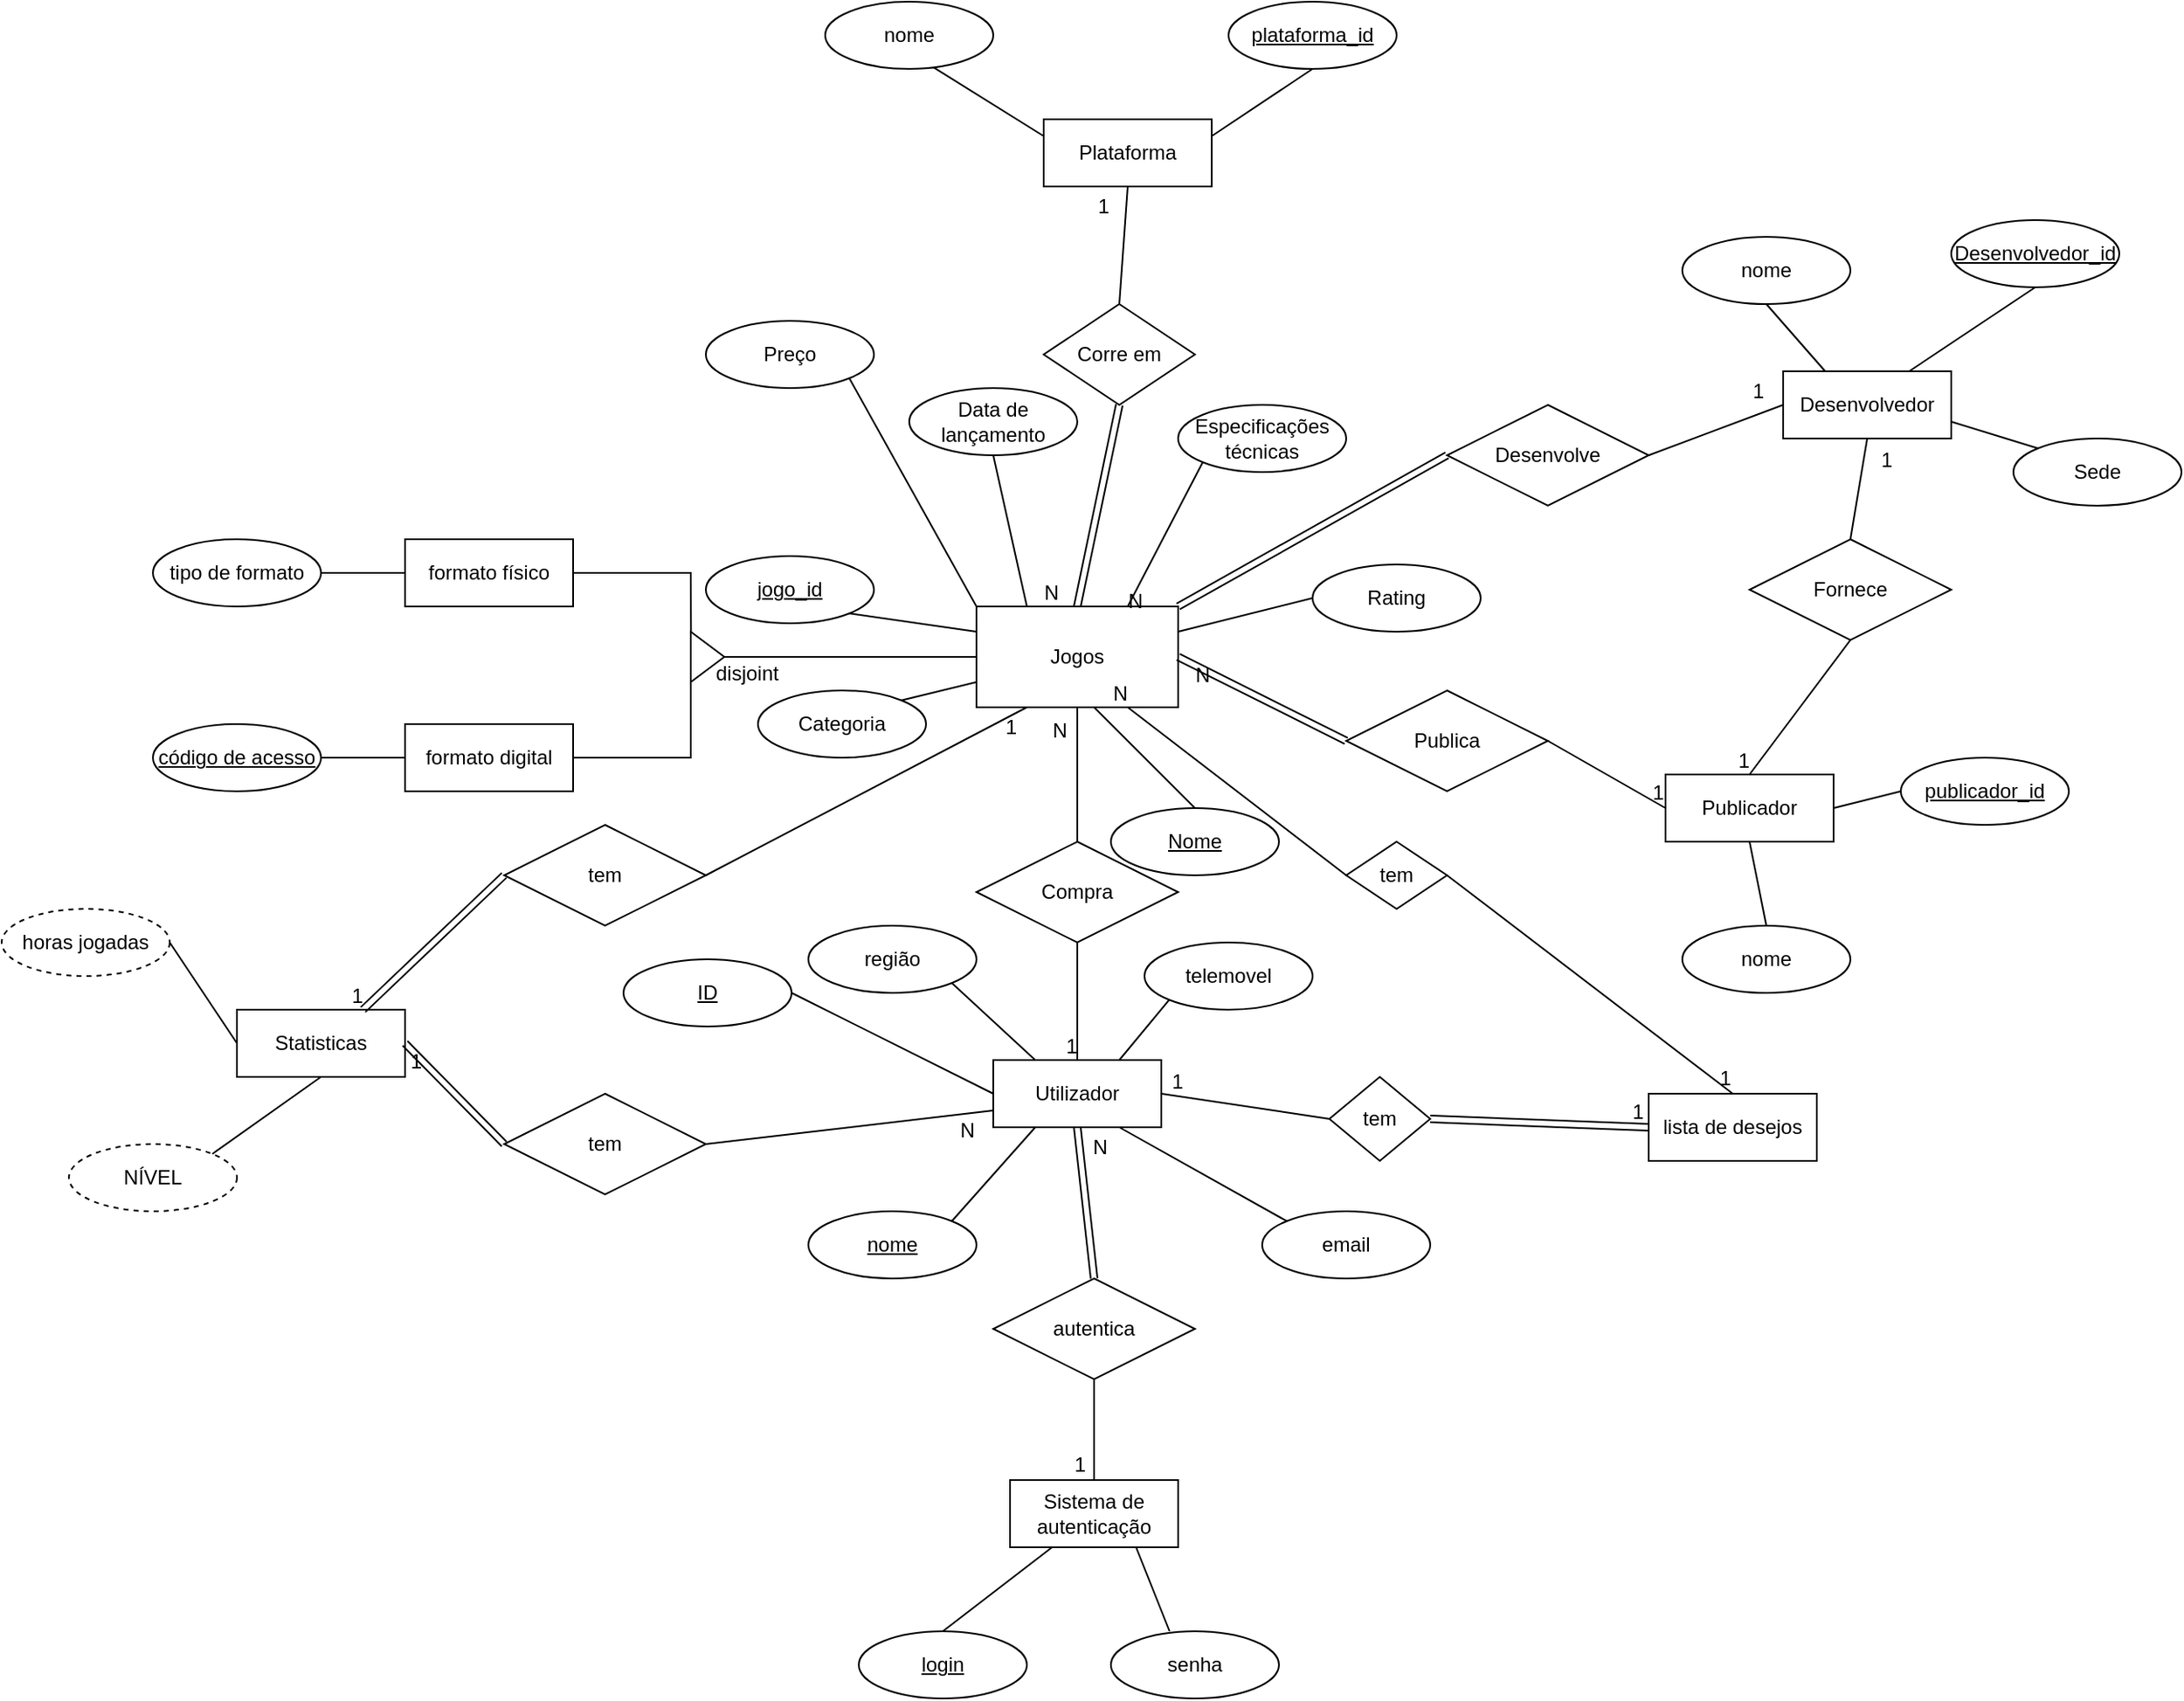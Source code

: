 <mxfile version="19.0.3" type="device"><diagram id="5pFWvAbjmM_VIftfSEGA" name="Page-1"><mxGraphModel dx="3138" dy="2212" grid="1" gridSize="10" guides="1" tooltips="1" connect="1" arrows="1" fold="1" page="1" pageScale="1" pageWidth="827" pageHeight="1169" math="0" shadow="0"><root><mxCell id="0"/><mxCell id="1" parent="0"/><mxCell id="ksATa4WFBodbx8wZNmmH-1" value="Jogos" style="rounded=0;whiteSpace=wrap;html=1;" parent="1" vertex="1"><mxGeometry x="210" y="250" width="120" height="60" as="geometry"/></mxCell><mxCell id="ksATa4WFBodbx8wZNmmH-3" value="Preço" style="ellipse;whiteSpace=wrap;html=1;align=center;" parent="1" vertex="1"><mxGeometry x="49" y="80" width="100" height="40" as="geometry"/></mxCell><mxCell id="ksATa4WFBodbx8wZNmmH-5" value="Categoria" style="ellipse;whiteSpace=wrap;html=1;align=center;" parent="1" vertex="1"><mxGeometry x="80" y="300" width="100" height="40" as="geometry"/></mxCell><mxCell id="ksATa4WFBodbx8wZNmmH-6" value="&lt;u&gt;Nome&lt;/u&gt;" style="ellipse;whiteSpace=wrap;html=1;align=center;" parent="1" vertex="1"><mxGeometry x="290" y="370" width="100" height="40" as="geometry"/></mxCell><mxCell id="ksATa4WFBodbx8wZNmmH-7" value="Especificações técnicas" style="ellipse;whiteSpace=wrap;html=1;align=center;" parent="1" vertex="1"><mxGeometry x="330" y="130" width="100" height="40" as="geometry"/></mxCell><mxCell id="ksATa4WFBodbx8wZNmmH-9" value="Rating" style="ellipse;whiteSpace=wrap;html=1;align=center;" parent="1" vertex="1"><mxGeometry x="410" y="225" width="100" height="40" as="geometry"/></mxCell><mxCell id="ksATa4WFBodbx8wZNmmH-11" value="Data de lançamento" style="ellipse;whiteSpace=wrap;html=1;align=center;" parent="1" vertex="1"><mxGeometry x="170" y="120" width="100" height="40" as="geometry"/></mxCell><mxCell id="ksATa4WFBodbx8wZNmmH-14" value="" style="endArrow=none;html=1;rounded=0;entryX=0.5;entryY=1;entryDx=0;entryDy=0;exitX=0.25;exitY=0;exitDx=0;exitDy=0;" parent="1" source="ksATa4WFBodbx8wZNmmH-1" target="ksATa4WFBodbx8wZNmmH-11" edge="1"><mxGeometry width="50" height="50" relative="1" as="geometry"><mxPoint x="90" y="200" as="sourcePoint"/><mxPoint x="140" y="150" as="targetPoint"/></mxGeometry></mxCell><mxCell id="ksATa4WFBodbx8wZNmmH-15" value="" style="endArrow=none;html=1;rounded=0;entryX=1;entryY=1;entryDx=0;entryDy=0;exitX=0;exitY=0;exitDx=0;exitDy=0;" parent="1" source="ksATa4WFBodbx8wZNmmH-1" target="ksATa4WFBodbx8wZNmmH-3" edge="1"><mxGeometry width="50" height="50" relative="1" as="geometry"><mxPoint x="10" y="350" as="sourcePoint"/><mxPoint x="60" y="300" as="targetPoint"/></mxGeometry></mxCell><mxCell id="ksATa4WFBodbx8wZNmmH-16" value="" style="endArrow=none;html=1;rounded=0;entryX=0;entryY=0.75;entryDx=0;entryDy=0;exitX=1;exitY=0;exitDx=0;exitDy=0;" parent="1" source="ksATa4WFBodbx8wZNmmH-5" target="ksATa4WFBodbx8wZNmmH-1" edge="1"><mxGeometry width="50" height="50" relative="1" as="geometry"><mxPoint x="50" y="310" as="sourcePoint"/><mxPoint x="100" y="260" as="targetPoint"/></mxGeometry></mxCell><mxCell id="ksATa4WFBodbx8wZNmmH-17" value="" style="endArrow=none;html=1;rounded=0;exitX=0.5;exitY=0;exitDx=0;exitDy=0;" parent="1" source="ksATa4WFBodbx8wZNmmH-6" edge="1"><mxGeometry width="50" height="50" relative="1" as="geometry"><mxPoint x="90" y="290" as="sourcePoint"/><mxPoint x="280" y="310" as="targetPoint"/></mxGeometry></mxCell><mxCell id="ksATa4WFBodbx8wZNmmH-18" value="" style="endArrow=none;html=1;rounded=0;entryX=0.75;entryY=0;entryDx=0;entryDy=0;exitX=0;exitY=1;exitDx=0;exitDy=0;" parent="1" source="ksATa4WFBodbx8wZNmmH-7" target="ksATa4WFBodbx8wZNmmH-1" edge="1"><mxGeometry width="50" height="50" relative="1" as="geometry"><mxPoint x="390" y="180" as="sourcePoint"/><mxPoint x="240" y="280" as="targetPoint"/></mxGeometry></mxCell><mxCell id="ksATa4WFBodbx8wZNmmH-19" value="" style="endArrow=none;html=1;rounded=0;entryX=1;entryY=0.25;entryDx=0;entryDy=0;" parent="1" target="ksATa4WFBodbx8wZNmmH-1" edge="1"><mxGeometry width="50" height="50" relative="1" as="geometry"><mxPoint x="410" y="245" as="sourcePoint"/><mxPoint x="380" y="310" as="targetPoint"/></mxGeometry></mxCell><mxCell id="ksATa4WFBodbx8wZNmmH-20" value="Publica" style="shape=rhombus;perimeter=rhombusPerimeter;whiteSpace=wrap;html=1;align=center;" parent="1" vertex="1"><mxGeometry x="430" y="300" width="120" height="60" as="geometry"/></mxCell><mxCell id="ksATa4WFBodbx8wZNmmH-23" value="Publicador" style="whiteSpace=wrap;html=1;align=center;" parent="1" vertex="1"><mxGeometry x="620" y="350" width="100" height="40" as="geometry"/></mxCell><mxCell id="ksATa4WFBodbx8wZNmmH-27" value="" style="shape=link;html=1;rounded=0;exitX=0;exitY=0.5;exitDx=0;exitDy=0;entryX=1;entryY=0.5;entryDx=0;entryDy=0;" parent="1" source="ksATa4WFBodbx8wZNmmH-20" target="ksATa4WFBodbx8wZNmmH-1" edge="1"><mxGeometry relative="1" as="geometry"><mxPoint x="450" y="220" as="sourcePoint"/><mxPoint x="610" y="220" as="targetPoint"/></mxGeometry></mxCell><mxCell id="ksATa4WFBodbx8wZNmmH-28" value="N" style="resizable=0;html=1;align=right;verticalAlign=bottom;" parent="ksATa4WFBodbx8wZNmmH-27" connectable="0" vertex="1"><mxGeometry x="1" relative="1" as="geometry"><mxPoint x="20" y="20" as="offset"/></mxGeometry></mxCell><mxCell id="ksATa4WFBodbx8wZNmmH-29" value="" style="endArrow=none;html=1;rounded=0;exitX=1;exitY=0.5;exitDx=0;exitDy=0;entryX=0;entryY=0.5;entryDx=0;entryDy=0;" parent="1" source="ksATa4WFBodbx8wZNmmH-20" target="ksATa4WFBodbx8wZNmmH-23" edge="1"><mxGeometry relative="1" as="geometry"><mxPoint x="580" y="220" as="sourcePoint"/><mxPoint x="740" y="220" as="targetPoint"/></mxGeometry></mxCell><mxCell id="ksATa4WFBodbx8wZNmmH-30" value="1" style="resizable=0;html=1;align=right;verticalAlign=bottom;" parent="ksATa4WFBodbx8wZNmmH-29" connectable="0" vertex="1"><mxGeometry x="1" relative="1" as="geometry"/></mxCell><mxCell id="ksATa4WFBodbx8wZNmmH-33" value="publicador_id" style="ellipse;whiteSpace=wrap;html=1;align=center;fontStyle=4;" parent="1" vertex="1"><mxGeometry x="760" y="340" width="100" height="40" as="geometry"/></mxCell><mxCell id="ksATa4WFBodbx8wZNmmH-34" value="" style="endArrow=none;html=1;rounded=0;entryX=0;entryY=0.5;entryDx=0;entryDy=0;exitX=1;exitY=0.5;exitDx=0;exitDy=0;" parent="1" source="ksATa4WFBodbx8wZNmmH-23" target="ksATa4WFBodbx8wZNmmH-33" edge="1"><mxGeometry relative="1" as="geometry"><mxPoint x="490" y="130" as="sourcePoint"/><mxPoint x="650" y="130" as="targetPoint"/></mxGeometry></mxCell><mxCell id="ksATa4WFBodbx8wZNmmH-35" value="Compra" style="shape=rhombus;perimeter=rhombusPerimeter;whiteSpace=wrap;html=1;align=center;" parent="1" vertex="1"><mxGeometry x="210" y="390" width="120" height="60" as="geometry"/></mxCell><mxCell id="ksATa4WFBodbx8wZNmmH-36" value="" style="endArrow=none;html=1;rounded=0;exitX=0.5;exitY=0;exitDx=0;exitDy=0;entryX=0.5;entryY=1;entryDx=0;entryDy=0;" parent="1" source="ksATa4WFBodbx8wZNmmH-35" target="ksATa4WFBodbx8wZNmmH-1" edge="1"><mxGeometry relative="1" as="geometry"><mxPoint x="350" y="320" as="sourcePoint"/><mxPoint x="510" y="320" as="targetPoint"/></mxGeometry></mxCell><mxCell id="ksATa4WFBodbx8wZNmmH-37" value="N" style="resizable=0;html=1;align=right;verticalAlign=bottom;" parent="ksATa4WFBodbx8wZNmmH-36" connectable="0" vertex="1"><mxGeometry x="1" relative="1" as="geometry"><mxPoint x="-6" y="22" as="offset"/></mxGeometry></mxCell><mxCell id="ksATa4WFBodbx8wZNmmH-38" value="Utilizador" style="whiteSpace=wrap;html=1;align=center;" parent="1" vertex="1"><mxGeometry x="220" y="520" width="100" height="40" as="geometry"/></mxCell><mxCell id="ksATa4WFBodbx8wZNmmH-39" value="" style="endArrow=none;html=1;rounded=0;exitX=0.5;exitY=1;exitDx=0;exitDy=0;entryX=0.5;entryY=0;entryDx=0;entryDy=0;" parent="1" source="ksATa4WFBodbx8wZNmmH-35" target="ksATa4WFBodbx8wZNmmH-38" edge="1"><mxGeometry relative="1" as="geometry"><mxPoint x="350" y="420" as="sourcePoint"/><mxPoint x="510" y="420" as="targetPoint"/></mxGeometry></mxCell><mxCell id="ksATa4WFBodbx8wZNmmH-40" value="1" style="resizable=0;html=1;align=right;verticalAlign=bottom;" parent="ksATa4WFBodbx8wZNmmH-39" connectable="0" vertex="1"><mxGeometry x="1" relative="1" as="geometry"/></mxCell><mxCell id="ksATa4WFBodbx8wZNmmH-41" value="&lt;u&gt;ID&lt;/u&gt;" style="ellipse;whiteSpace=wrap;html=1;align=center;" parent="1" vertex="1"><mxGeometry y="460" width="100" height="40" as="geometry"/></mxCell><mxCell id="ksATa4WFBodbx8wZNmmH-42" value="&lt;u&gt;nome&lt;/u&gt;" style="ellipse;whiteSpace=wrap;html=1;align=center;" parent="1" vertex="1"><mxGeometry x="110" y="610" width="100" height="40" as="geometry"/></mxCell><mxCell id="ksATa4WFBodbx8wZNmmH-43" value="email" style="ellipse;whiteSpace=wrap;html=1;align=center;" parent="1" vertex="1"><mxGeometry x="380" y="610" width="100" height="40" as="geometry"/></mxCell><mxCell id="ksATa4WFBodbx8wZNmmH-44" value="telemovel" style="ellipse;whiteSpace=wrap;html=1;align=center;" parent="1" vertex="1"><mxGeometry x="310" y="450" width="100" height="40" as="geometry"/></mxCell><mxCell id="ksATa4WFBodbx8wZNmmH-47" value="" style="endArrow=none;html=1;rounded=0;entryX=0;entryY=1;entryDx=0;entryDy=0;exitX=0.75;exitY=0;exitDx=0;exitDy=0;" parent="1" source="ksATa4WFBodbx8wZNmmH-38" target="ksATa4WFBodbx8wZNmmH-44" edge="1"><mxGeometry relative="1" as="geometry"><mxPoint x="360" y="580" as="sourcePoint"/><mxPoint x="380" y="580" as="targetPoint"/></mxGeometry></mxCell><mxCell id="ksATa4WFBodbx8wZNmmH-49" value="" style="endArrow=none;html=1;rounded=0;exitX=0.75;exitY=1;exitDx=0;exitDy=0;entryX=0;entryY=0;entryDx=0;entryDy=0;" parent="1" source="ksATa4WFBodbx8wZNmmH-38" target="ksATa4WFBodbx8wZNmmH-43" edge="1"><mxGeometry relative="1" as="geometry"><mxPoint x="350" y="420" as="sourcePoint"/><mxPoint x="510" y="420" as="targetPoint"/></mxGeometry></mxCell><mxCell id="ksATa4WFBodbx8wZNmmH-52" value="" style="endArrow=none;html=1;rounded=0;entryX=0.25;entryY=1;entryDx=0;entryDy=0;exitX=1;exitY=0;exitDx=0;exitDy=0;" parent="1" source="ksATa4WFBodbx8wZNmmH-42" target="ksATa4WFBodbx8wZNmmH-38" edge="1"><mxGeometry relative="1" as="geometry"><mxPoint x="195" y="600" as="sourcePoint"/><mxPoint x="230" y="550" as="targetPoint"/></mxGeometry></mxCell><mxCell id="ksATa4WFBodbx8wZNmmH-53" value="" style="endArrow=none;html=1;rounded=0;exitX=1;exitY=0.5;exitDx=0;exitDy=0;entryX=0;entryY=0.5;entryDx=0;entryDy=0;" parent="1" source="ksATa4WFBodbx8wZNmmH-41" target="ksATa4WFBodbx8wZNmmH-38" edge="1"><mxGeometry relative="1" as="geometry"><mxPoint x="350" y="420" as="sourcePoint"/><mxPoint x="510" y="420" as="targetPoint"/></mxGeometry></mxCell><mxCell id="I8D36ao5OVtPrkwZIoLn-1" value="Plataforma" style="whiteSpace=wrap;html=1;align=center;" parent="1" vertex="1"><mxGeometry x="250" y="-40" width="100" height="40" as="geometry"/></mxCell><mxCell id="I8D36ao5OVtPrkwZIoLn-3" value="Corre em" style="shape=rhombus;perimeter=rhombusPerimeter;whiteSpace=wrap;html=1;align=center;" parent="1" vertex="1"><mxGeometry x="250" y="70" width="90" height="60" as="geometry"/></mxCell><mxCell id="I8D36ao5OVtPrkwZIoLn-4" value="" style="shape=link;html=1;rounded=0;exitX=0.5;exitY=0;exitDx=0;exitDy=0;entryX=0.5;entryY=1;entryDx=0;entryDy=0;" parent="1" source="ksATa4WFBodbx8wZNmmH-1" target="I8D36ao5OVtPrkwZIoLn-3" edge="1"><mxGeometry relative="1" as="geometry"><mxPoint x="330" y="170" as="sourcePoint"/><mxPoint x="490" y="170" as="targetPoint"/></mxGeometry></mxCell><mxCell id="I8D36ao5OVtPrkwZIoLn-5" value="N" style="resizable=0;html=1;align=right;verticalAlign=bottom;" parent="I8D36ao5OVtPrkwZIoLn-4" connectable="0" vertex="1"><mxGeometry x="1" relative="1" as="geometry"><mxPoint x="-35" y="120" as="offset"/></mxGeometry></mxCell><mxCell id="I8D36ao5OVtPrkwZIoLn-6" value="" style="endArrow=none;html=1;rounded=0;entryX=0.5;entryY=1;entryDx=0;entryDy=0;exitX=0.5;exitY=0;exitDx=0;exitDy=0;" parent="1" source="I8D36ao5OVtPrkwZIoLn-3" target="I8D36ao5OVtPrkwZIoLn-1" edge="1"><mxGeometry relative="1" as="geometry"><mxPoint x="330" y="170" as="sourcePoint"/><mxPoint x="490" y="170" as="targetPoint"/></mxGeometry></mxCell><mxCell id="I8D36ao5OVtPrkwZIoLn-7" value="1" style="resizable=0;html=1;align=right;verticalAlign=bottom;" parent="I8D36ao5OVtPrkwZIoLn-6" connectable="0" vertex="1"><mxGeometry x="1" relative="1" as="geometry"><mxPoint x="-10" y="20" as="offset"/></mxGeometry></mxCell><mxCell id="I8D36ao5OVtPrkwZIoLn-8" value="nome" style="ellipse;whiteSpace=wrap;html=1;align=center;" parent="1" vertex="1"><mxGeometry x="630" y="440" width="100" height="40" as="geometry"/></mxCell><mxCell id="I8D36ao5OVtPrkwZIoLn-9" value="" style="endArrow=none;html=1;rounded=0;exitX=0.5;exitY=0;exitDx=0;exitDy=0;entryX=0.5;entryY=1;entryDx=0;entryDy=0;" parent="1" source="I8D36ao5OVtPrkwZIoLn-8" target="ksATa4WFBodbx8wZNmmH-23" edge="1"><mxGeometry relative="1" as="geometry"><mxPoint x="630" y="340" as="sourcePoint"/><mxPoint x="660" y="310" as="targetPoint"/></mxGeometry></mxCell><mxCell id="I8D36ao5OVtPrkwZIoLn-10" value="&lt;u&gt;plataforma_id&lt;/u&gt;" style="ellipse;whiteSpace=wrap;html=1;align=center;" parent="1" vertex="1"><mxGeometry x="360" y="-110" width="100" height="40" as="geometry"/></mxCell><mxCell id="I8D36ao5OVtPrkwZIoLn-11" value="nome" style="ellipse;whiteSpace=wrap;html=1;align=center;" parent="1" vertex="1"><mxGeometry x="120" y="-110" width="100" height="40" as="geometry"/></mxCell><mxCell id="I8D36ao5OVtPrkwZIoLn-12" value="" style="endArrow=none;html=1;rounded=0;entryX=0;entryY=0.25;entryDx=0;entryDy=0;exitX=0.646;exitY=0.98;exitDx=0;exitDy=0;exitPerimeter=0;" parent="1" source="I8D36ao5OVtPrkwZIoLn-11" target="I8D36ao5OVtPrkwZIoLn-1" edge="1"><mxGeometry relative="1" as="geometry"><mxPoint x="-20" as="sourcePoint"/><mxPoint x="140" as="targetPoint"/></mxGeometry></mxCell><mxCell id="I8D36ao5OVtPrkwZIoLn-13" value="" style="endArrow=none;html=1;rounded=0;entryX=0.5;entryY=1;entryDx=0;entryDy=0;exitX=1;exitY=0.25;exitDx=0;exitDy=0;" parent="1" source="I8D36ao5OVtPrkwZIoLn-1" target="I8D36ao5OVtPrkwZIoLn-10" edge="1"><mxGeometry relative="1" as="geometry"><mxPoint x="430" y="90" as="sourcePoint"/><mxPoint x="590" y="90" as="targetPoint"/></mxGeometry></mxCell><mxCell id="I8D36ao5OVtPrkwZIoLn-14" value="região" style="ellipse;whiteSpace=wrap;html=1;align=center;" parent="1" vertex="1"><mxGeometry x="110" y="440" width="100" height="40" as="geometry"/></mxCell><mxCell id="I8D36ao5OVtPrkwZIoLn-15" value="" style="endArrow=none;html=1;rounded=0;exitX=0.25;exitY=0;exitDx=0;exitDy=0;entryX=1;entryY=1;entryDx=0;entryDy=0;" parent="1" source="ksATa4WFBodbx8wZNmmH-38" target="I8D36ao5OVtPrkwZIoLn-14" edge="1"><mxGeometry relative="1" as="geometry"><mxPoint x="330" y="470" as="sourcePoint"/><mxPoint x="490" y="470" as="targetPoint"/></mxGeometry></mxCell><mxCell id="I8D36ao5OVtPrkwZIoLn-16" value="autentica" style="shape=rhombus;perimeter=rhombusPerimeter;whiteSpace=wrap;html=1;align=center;" parent="1" vertex="1"><mxGeometry x="220" y="650" width="120" height="60" as="geometry"/></mxCell><mxCell id="I8D36ao5OVtPrkwZIoLn-18" value="Sistema de autenticação" style="whiteSpace=wrap;html=1;align=center;" parent="1" vertex="1"><mxGeometry x="230" y="770" width="100" height="40" as="geometry"/></mxCell><mxCell id="I8D36ao5OVtPrkwZIoLn-19" value="" style="endArrow=none;html=1;rounded=0;exitX=0.5;exitY=1;exitDx=0;exitDy=0;entryX=0.5;entryY=0;entryDx=0;entryDy=0;" parent="1" source="I8D36ao5OVtPrkwZIoLn-16" target="I8D36ao5OVtPrkwZIoLn-18" edge="1"><mxGeometry relative="1" as="geometry"><mxPoint x="280" y="610" as="sourcePoint"/><mxPoint x="440" y="610" as="targetPoint"/></mxGeometry></mxCell><mxCell id="I8D36ao5OVtPrkwZIoLn-20" value="1" style="resizable=0;html=1;align=right;verticalAlign=bottom;" parent="I8D36ao5OVtPrkwZIoLn-19" connectable="0" vertex="1"><mxGeometry x="1" relative="1" as="geometry"><mxPoint x="-5" y="-1" as="offset"/></mxGeometry></mxCell><mxCell id="I8D36ao5OVtPrkwZIoLn-21" value="" style="shape=link;html=1;rounded=0;exitX=0.5;exitY=0;exitDx=0;exitDy=0;entryX=0.5;entryY=1;entryDx=0;entryDy=0;" parent="1" source="I8D36ao5OVtPrkwZIoLn-16" target="ksATa4WFBodbx8wZNmmH-38" edge="1"><mxGeometry relative="1" as="geometry"><mxPoint x="280" y="610" as="sourcePoint"/><mxPoint x="440" y="610" as="targetPoint"/></mxGeometry></mxCell><mxCell id="I8D36ao5OVtPrkwZIoLn-22" value="N" style="resizable=0;html=1;align=right;verticalAlign=bottom;" parent="I8D36ao5OVtPrkwZIoLn-21" connectable="0" vertex="1"><mxGeometry x="1" relative="1" as="geometry"><mxPoint x="18" y="20" as="offset"/></mxGeometry></mxCell><mxCell id="I8D36ao5OVtPrkwZIoLn-23" value="senha" style="ellipse;whiteSpace=wrap;html=1;align=center;" parent="1" vertex="1"><mxGeometry x="290" y="860" width="100" height="40" as="geometry"/></mxCell><mxCell id="I8D36ao5OVtPrkwZIoLn-24" value="&lt;u&gt;login&lt;/u&gt;" style="ellipse;whiteSpace=wrap;html=1;align=center;" parent="1" vertex="1"><mxGeometry x="140" y="860" width="100" height="40" as="geometry"/></mxCell><mxCell id="I8D36ao5OVtPrkwZIoLn-25" value="" style="endArrow=none;html=1;rounded=0;exitX=0.5;exitY=0;exitDx=0;exitDy=0;entryX=0.25;entryY=1;entryDx=0;entryDy=0;" parent="1" source="I8D36ao5OVtPrkwZIoLn-24" target="I8D36ao5OVtPrkwZIoLn-18" edge="1"><mxGeometry relative="1" as="geometry"><mxPoint x="280" y="720" as="sourcePoint"/><mxPoint x="440" y="720" as="targetPoint"/></mxGeometry></mxCell><mxCell id="I8D36ao5OVtPrkwZIoLn-26" value="" style="endArrow=none;html=1;rounded=0;entryX=0.349;entryY=0;entryDx=0;entryDy=0;entryPerimeter=0;exitX=0.75;exitY=1;exitDx=0;exitDy=0;" parent="1" source="I8D36ao5OVtPrkwZIoLn-18" target="I8D36ao5OVtPrkwZIoLn-23" edge="1"><mxGeometry relative="1" as="geometry"><mxPoint x="280" y="720" as="sourcePoint"/><mxPoint x="440" y="720" as="targetPoint"/></mxGeometry></mxCell><mxCell id="z9Q6M7fR3KxToDABJna1-1" value="tem" style="shape=rhombus;perimeter=rhombusPerimeter;whiteSpace=wrap;html=1;align=center;" parent="1" vertex="1"><mxGeometry x="420" y="530" width="60" height="50" as="geometry"/></mxCell><mxCell id="z9Q6M7fR3KxToDABJna1-2" value="lista de desejos" style="whiteSpace=wrap;html=1;align=center;" parent="1" vertex="1"><mxGeometry x="610" y="540" width="100" height="40" as="geometry"/></mxCell><mxCell id="z9Q6M7fR3KxToDABJna1-3" value="" style="endArrow=none;html=1;rounded=0;entryX=1;entryY=0.5;entryDx=0;entryDy=0;exitX=0;exitY=0.5;exitDx=0;exitDy=0;" parent="1" source="z9Q6M7fR3KxToDABJna1-1" target="ksATa4WFBodbx8wZNmmH-38" edge="1"><mxGeometry relative="1" as="geometry"><mxPoint x="370" y="570" as="sourcePoint"/><mxPoint x="320" y="535" as="targetPoint"/></mxGeometry></mxCell><mxCell id="z9Q6M7fR3KxToDABJna1-4" value="1" style="resizable=0;html=1;align=right;verticalAlign=bottom;" parent="z9Q6M7fR3KxToDABJna1-3" connectable="0" vertex="1"><mxGeometry x="1" relative="1" as="geometry"><mxPoint x="13" y="1" as="offset"/></mxGeometry></mxCell><mxCell id="z9Q6M7fR3KxToDABJna1-5" value="" style="endArrow=none;html=1;rounded=0;entryX=0;entryY=0.5;entryDx=0;entryDy=0;exitX=1;exitY=0.5;exitDx=0;exitDy=0;shape=link;" parent="1" source="z9Q6M7fR3KxToDABJna1-1" target="z9Q6M7fR3KxToDABJna1-2" edge="1"><mxGeometry relative="1" as="geometry"><mxPoint x="360" y="580" as="sourcePoint"/><mxPoint x="470" y="560" as="targetPoint"/></mxGeometry></mxCell><mxCell id="z9Q6M7fR3KxToDABJna1-6" value="1" style="resizable=0;html=1;align=right;verticalAlign=bottom;" parent="z9Q6M7fR3KxToDABJna1-5" connectable="0" vertex="1"><mxGeometry x="1" relative="1" as="geometry"><mxPoint x="-2" as="offset"/></mxGeometry></mxCell><mxCell id="z9Q6M7fR3KxToDABJna1-7" value="" style="triangle;whiteSpace=wrap;html=1;" parent="1" vertex="1"><mxGeometry x="40" y="265" width="20" height="30" as="geometry"/></mxCell><mxCell id="z9Q6M7fR3KxToDABJna1-8" value="" style="endArrow=none;html=1;rounded=0;exitX=1;exitY=0.5;exitDx=0;exitDy=0;entryX=0;entryY=0.5;entryDx=0;entryDy=0;" parent="1" source="z9Q6M7fR3KxToDABJna1-7" target="ksATa4WFBodbx8wZNmmH-1" edge="1"><mxGeometry relative="1" as="geometry"><mxPoint x="150" y="350" as="sourcePoint"/><mxPoint x="310" y="350" as="targetPoint"/></mxGeometry></mxCell><mxCell id="z9Q6M7fR3KxToDABJna1-9" value="disjoint" style="text;strokeColor=none;fillColor=none;spacingLeft=4;spacingRight=4;overflow=hidden;rotatable=0;points=[[0,0.5],[1,0.5]];portConstraint=eastwest;fontSize=12;" parent="1" vertex="1"><mxGeometry x="49" y="276" width="50" height="30" as="geometry"/></mxCell><mxCell id="z9Q6M7fR3KxToDABJna1-10" value="formato físico" style="whiteSpace=wrap;html=1;align=center;" parent="1" vertex="1"><mxGeometry x="-130" y="210" width="100" height="40" as="geometry"/></mxCell><mxCell id="z9Q6M7fR3KxToDABJna1-11" value="formato digital" style="whiteSpace=wrap;html=1;align=center;" parent="1" vertex="1"><mxGeometry x="-130" y="320" width="100" height="40" as="geometry"/></mxCell><mxCell id="z9Q6M7fR3KxToDABJna1-12" value="" style="endArrow=none;html=1;rounded=0;entryX=0;entryY=1.007;entryDx=0;entryDy=0;entryPerimeter=0;exitX=1;exitY=0.5;exitDx=0;exitDy=0;" parent="1" source="z9Q6M7fR3KxToDABJna1-11" target="z9Q6M7fR3KxToDABJna1-7" edge="1"><mxGeometry relative="1" as="geometry"><mxPoint x="-40" y="350" as="sourcePoint"/><mxPoint x="120" y="350" as="targetPoint"/><Array as="points"><mxPoint x="40" y="340"/></Array></mxGeometry></mxCell><mxCell id="z9Q6M7fR3KxToDABJna1-13" value="" style="endArrow=none;html=1;rounded=0;exitX=1;exitY=0.5;exitDx=0;exitDy=0;entryX=0.008;entryY=0.024;entryDx=0;entryDy=0;entryPerimeter=0;" parent="1" source="z9Q6M7fR3KxToDABJna1-10" target="z9Q6M7fR3KxToDABJna1-7" edge="1"><mxGeometry relative="1" as="geometry"><mxPoint x="-40" y="240" as="sourcePoint"/><mxPoint x="120" y="240" as="targetPoint"/><Array as="points"><mxPoint x="40" y="230"/></Array></mxGeometry></mxCell><mxCell id="z9Q6M7fR3KxToDABJna1-14" value="&lt;u&gt;jogo_id&lt;/u&gt;" style="ellipse;whiteSpace=wrap;html=1;align=center;" parent="1" vertex="1"><mxGeometry x="49" y="220" width="100" height="40" as="geometry"/></mxCell><mxCell id="z9Q6M7fR3KxToDABJna1-15" value="" style="endArrow=none;html=1;rounded=0;exitX=1;exitY=1;exitDx=0;exitDy=0;entryX=0;entryY=0.25;entryDx=0;entryDy=0;" parent="1" source="z9Q6M7fR3KxToDABJna1-14" target="ksATa4WFBodbx8wZNmmH-1" edge="1"><mxGeometry relative="1" as="geometry"><mxPoint x="90" y="280" as="sourcePoint"/><mxPoint x="250" y="280" as="targetPoint"/></mxGeometry></mxCell><mxCell id="z9Q6M7fR3KxToDABJna1-16" value="tipo de formato" style="ellipse;whiteSpace=wrap;html=1;align=center;" parent="1" vertex="1"><mxGeometry x="-280" y="210" width="100" height="40" as="geometry"/></mxCell><mxCell id="z9Q6M7fR3KxToDABJna1-17" value="&lt;u&gt;código de acesso&lt;/u&gt;" style="ellipse;whiteSpace=wrap;html=1;align=center;" parent="1" vertex="1"><mxGeometry x="-280" y="320" width="100" height="40" as="geometry"/></mxCell><mxCell id="z9Q6M7fR3KxToDABJna1-18" value="" style="endArrow=none;html=1;rounded=0;exitX=1;exitY=0.5;exitDx=0;exitDy=0;entryX=0;entryY=0.5;entryDx=0;entryDy=0;" parent="1" source="z9Q6M7fR3KxToDABJna1-16" target="z9Q6M7fR3KxToDABJna1-10" edge="1"><mxGeometry relative="1" as="geometry"><mxPoint y="260" as="sourcePoint"/><mxPoint x="-160" y="250" as="targetPoint"/></mxGeometry></mxCell><mxCell id="z9Q6M7fR3KxToDABJna1-19" value="" style="endArrow=none;html=1;rounded=0;exitX=1;exitY=0.5;exitDx=0;exitDy=0;entryX=0;entryY=0.5;entryDx=0;entryDy=0;" parent="1" source="z9Q6M7fR3KxToDABJna1-17" target="z9Q6M7fR3KxToDABJna1-11" edge="1"><mxGeometry relative="1" as="geometry"><mxPoint y="260" as="sourcePoint"/><mxPoint x="160" y="260" as="targetPoint"/></mxGeometry></mxCell><mxCell id="z9Q6M7fR3KxToDABJna1-20" value="tem" style="shape=rhombus;perimeter=rhombusPerimeter;whiteSpace=wrap;html=1;align=center;" parent="1" vertex="1"><mxGeometry x="430" y="390" width="60" height="40" as="geometry"/></mxCell><mxCell id="z9Q6M7fR3KxToDABJna1-21" value="" style="endArrow=none;html=1;rounded=0;entryX=0.75;entryY=1;entryDx=0;entryDy=0;exitX=0;exitY=0.5;exitDx=0;exitDy=0;" parent="1" source="z9Q6M7fR3KxToDABJna1-20" target="ksATa4WFBodbx8wZNmmH-1" edge="1"><mxGeometry relative="1" as="geometry"><mxPoint x="410" y="400" as="sourcePoint"/><mxPoint x="700" y="490" as="targetPoint"/></mxGeometry></mxCell><mxCell id="z9Q6M7fR3KxToDABJna1-22" value="N" style="resizable=0;html=1;align=right;verticalAlign=bottom;" parent="z9Q6M7fR3KxToDABJna1-21" connectable="0" vertex="1"><mxGeometry x="1" relative="1" as="geometry"/></mxCell><mxCell id="z9Q6M7fR3KxToDABJna1-23" value="" style="endArrow=none;html=1;rounded=0;entryX=0.5;entryY=0;entryDx=0;entryDy=0;exitX=1;exitY=0.5;exitDx=0;exitDy=0;" parent="1" source="z9Q6M7fR3KxToDABJna1-20" target="z9Q6M7fR3KxToDABJna1-2" edge="1"><mxGeometry relative="1" as="geometry"><mxPoint x="510" y="410" as="sourcePoint"/><mxPoint x="610" y="430" as="targetPoint"/></mxGeometry></mxCell><mxCell id="z9Q6M7fR3KxToDABJna1-24" value="1" style="resizable=0;html=1;align=right;verticalAlign=bottom;" parent="z9Q6M7fR3KxToDABJna1-23" connectable="0" vertex="1"><mxGeometry x="1" relative="1" as="geometry"/></mxCell><mxCell id="KudizKTKcxfMaRwNR54Y-58" value="Desenvolvedor" style="whiteSpace=wrap;html=1;align=center;" parent="1" vertex="1"><mxGeometry x="690" y="110" width="100" height="40" as="geometry"/></mxCell><mxCell id="KudizKTKcxfMaRwNR54Y-59" value="Desenvolve" style="shape=rhombus;perimeter=rhombusPerimeter;whiteSpace=wrap;html=1;align=center;" parent="1" vertex="1"><mxGeometry x="490" y="130" width="120" height="60" as="geometry"/></mxCell><mxCell id="KudizKTKcxfMaRwNR54Y-61" value="Fornece" style="shape=rhombus;perimeter=rhombusPerimeter;whiteSpace=wrap;html=1;align=center;" parent="1" vertex="1"><mxGeometry x="670" y="210" width="120" height="60" as="geometry"/></mxCell><mxCell id="KudizKTKcxfMaRwNR54Y-62" value="" style="endArrow=none;html=1;rounded=0;exitX=1;exitY=0;exitDx=0;exitDy=0;entryX=0;entryY=0.5;entryDx=0;entryDy=0;shape=link;" parent="1" source="ksATa4WFBodbx8wZNmmH-1" target="KudizKTKcxfMaRwNR54Y-59" edge="1"><mxGeometry relative="1" as="geometry"><mxPoint x="520" y="310" as="sourcePoint"/><mxPoint x="680" y="310" as="targetPoint"/></mxGeometry></mxCell><mxCell id="KudizKTKcxfMaRwNR54Y-63" value="N" style="resizable=0;html=1;align=right;verticalAlign=bottom;" parent="KudizKTKcxfMaRwNR54Y-62" connectable="0" vertex="1"><mxGeometry x="1" relative="1" as="geometry"><mxPoint x="-180" y="95" as="offset"/></mxGeometry></mxCell><mxCell id="KudizKTKcxfMaRwNR54Y-64" value="" style="endArrow=none;html=1;rounded=0;exitX=0;exitY=0.5;exitDx=0;exitDy=0;entryX=1;entryY=0.5;entryDx=0;entryDy=0;" parent="1" source="KudizKTKcxfMaRwNR54Y-58" target="KudizKTKcxfMaRwNR54Y-59" edge="1"><mxGeometry relative="1" as="geometry"><mxPoint x="520" y="310" as="sourcePoint"/><mxPoint x="680" y="310" as="targetPoint"/></mxGeometry></mxCell><mxCell id="KudizKTKcxfMaRwNR54Y-65" value="1" style="resizable=0;html=1;align=left;verticalAlign=bottom;" parent="KudizKTKcxfMaRwNR54Y-64" connectable="0" vertex="1"><mxGeometry x="-1" relative="1" as="geometry"><mxPoint x="-20" as="offset"/></mxGeometry></mxCell><mxCell id="KudizKTKcxfMaRwNR54Y-67" value="" style="endArrow=none;html=1;rounded=0;entryX=0.5;entryY=1;entryDx=0;entryDy=0;exitX=0.5;exitY=0;exitDx=0;exitDy=0;" parent="1" source="KudizKTKcxfMaRwNR54Y-61" target="KudizKTKcxfMaRwNR54Y-58" edge="1"><mxGeometry relative="1" as="geometry"><mxPoint x="460" y="260" as="sourcePoint"/><mxPoint x="620" y="260" as="targetPoint"/></mxGeometry></mxCell><mxCell id="KudizKTKcxfMaRwNR54Y-68" value="1" style="resizable=0;html=1;align=right;verticalAlign=bottom;" parent="KudizKTKcxfMaRwNR54Y-67" connectable="0" vertex="1"><mxGeometry x="1" relative="1" as="geometry"><mxPoint x="15" y="22" as="offset"/></mxGeometry></mxCell><mxCell id="KudizKTKcxfMaRwNR54Y-69" value="" style="endArrow=none;html=1;rounded=0;entryX=0.5;entryY=0;entryDx=0;entryDy=0;exitX=0.5;exitY=1;exitDx=0;exitDy=0;" parent="1" source="KudizKTKcxfMaRwNR54Y-61" target="ksATa4WFBodbx8wZNmmH-23" edge="1"><mxGeometry relative="1" as="geometry"><mxPoint x="460" y="260" as="sourcePoint"/><mxPoint x="620" y="260" as="targetPoint"/></mxGeometry></mxCell><mxCell id="KudizKTKcxfMaRwNR54Y-70" value="1" style="resizable=0;html=1;align=right;verticalAlign=bottom;" parent="KudizKTKcxfMaRwNR54Y-69" connectable="0" vertex="1"><mxGeometry x="1" relative="1" as="geometry"/></mxCell><mxCell id="KudizKTKcxfMaRwNR54Y-71" value="nome" style="ellipse;whiteSpace=wrap;html=1;align=center;" parent="1" vertex="1"><mxGeometry x="630" y="30" width="100" height="40" as="geometry"/></mxCell><mxCell id="KudizKTKcxfMaRwNR54Y-73" value="Desenvolvedor_id" style="ellipse;whiteSpace=wrap;html=1;align=center;fontStyle=4;" parent="1" vertex="1"><mxGeometry x="790" y="20" width="100" height="40" as="geometry"/></mxCell><mxCell id="KudizKTKcxfMaRwNR54Y-74" value="Sede" style="ellipse;whiteSpace=wrap;html=1;align=center;" parent="1" vertex="1"><mxGeometry x="827" y="150" width="100" height="40" as="geometry"/></mxCell><mxCell id="KudizKTKcxfMaRwNR54Y-75" value="" style="endArrow=none;html=1;rounded=0;entryX=0;entryY=0;entryDx=0;entryDy=0;exitX=1;exitY=0.75;exitDx=0;exitDy=0;" parent="1" source="KudizKTKcxfMaRwNR54Y-58" target="KudizKTKcxfMaRwNR54Y-74" edge="1"><mxGeometry relative="1" as="geometry"><mxPoint x="340" y="230" as="sourcePoint"/><mxPoint x="500" y="230" as="targetPoint"/></mxGeometry></mxCell><mxCell id="KudizKTKcxfMaRwNR54Y-76" value="" style="endArrow=none;html=1;rounded=0;entryX=0.5;entryY=1;entryDx=0;entryDy=0;exitX=0.75;exitY=0;exitDx=0;exitDy=0;" parent="1" source="KudizKTKcxfMaRwNR54Y-58" target="KudizKTKcxfMaRwNR54Y-73" edge="1"><mxGeometry relative="1" as="geometry"><mxPoint x="340" y="230" as="sourcePoint"/><mxPoint x="500" y="230" as="targetPoint"/></mxGeometry></mxCell><mxCell id="KudizKTKcxfMaRwNR54Y-77" value="" style="endArrow=none;html=1;rounded=0;entryX=0.5;entryY=1;entryDx=0;entryDy=0;exitX=0.25;exitY=0;exitDx=0;exitDy=0;" parent="1" source="KudizKTKcxfMaRwNR54Y-58" target="KudizKTKcxfMaRwNR54Y-71" edge="1"><mxGeometry relative="1" as="geometry"><mxPoint x="340" y="230" as="sourcePoint"/><mxPoint x="500" y="230" as="targetPoint"/></mxGeometry></mxCell><mxCell id="CdObh1jtCtj1CiejUIxw-2" value="Statisticas" style="whiteSpace=wrap;html=1;align=center;" parent="1" vertex="1"><mxGeometry x="-230" y="490" width="100" height="40" as="geometry"/></mxCell><mxCell id="CdObh1jtCtj1CiejUIxw-3" value="tem" style="shape=rhombus;perimeter=rhombusPerimeter;whiteSpace=wrap;html=1;align=center;" parent="1" vertex="1"><mxGeometry x="-71" y="380" width="120" height="60" as="geometry"/></mxCell><mxCell id="CdObh1jtCtj1CiejUIxw-4" value="tem" style="shape=rhombus;perimeter=rhombusPerimeter;whiteSpace=wrap;html=1;align=center;" parent="1" vertex="1"><mxGeometry x="-71" y="540" width="120" height="60" as="geometry"/></mxCell><mxCell id="CdObh1jtCtj1CiejUIxw-7" value="" style="endArrow=none;html=1;rounded=0;entryX=0;entryY=0.75;entryDx=0;entryDy=0;exitX=1;exitY=0.5;exitDx=0;exitDy=0;" parent="1" source="CdObh1jtCtj1CiejUIxw-4" target="ksATa4WFBodbx8wZNmmH-38" edge="1"><mxGeometry relative="1" as="geometry"><mxPoint x="-110" y="570" as="sourcePoint"/><mxPoint x="50" y="570" as="targetPoint"/></mxGeometry></mxCell><mxCell id="CdObh1jtCtj1CiejUIxw-8" value="N" style="resizable=0;html=1;align=right;verticalAlign=bottom;" parent="CdObh1jtCtj1CiejUIxw-7" connectable="0" vertex="1"><mxGeometry x="1" relative="1" as="geometry"><mxPoint x="-10" y="20" as="offset"/></mxGeometry></mxCell><mxCell id="CdObh1jtCtj1CiejUIxw-9" value="" style="endArrow=none;html=1;rounded=0;exitX=0;exitY=0.5;exitDx=0;exitDy=0;entryX=1;entryY=0.5;entryDx=0;entryDy=0;shape=link;" parent="1" source="CdObh1jtCtj1CiejUIxw-4" target="CdObh1jtCtj1CiejUIxw-2" edge="1"><mxGeometry relative="1" as="geometry"><mxPoint x="-110" y="490" as="sourcePoint"/><mxPoint x="50" y="490" as="targetPoint"/></mxGeometry></mxCell><mxCell id="CdObh1jtCtj1CiejUIxw-10" value="1" style="resizable=0;html=1;align=right;verticalAlign=bottom;" parent="CdObh1jtCtj1CiejUIxw-9" connectable="0" vertex="1"><mxGeometry x="1" relative="1" as="geometry"><mxPoint x="10" y="19" as="offset"/></mxGeometry></mxCell><mxCell id="CdObh1jtCtj1CiejUIxw-11" value="" style="endArrow=none;html=1;rounded=0;entryX=0.75;entryY=0;entryDx=0;entryDy=0;shape=link;exitX=0;exitY=0.5;exitDx=0;exitDy=0;" parent="1" source="CdObh1jtCtj1CiejUIxw-3" target="CdObh1jtCtj1CiejUIxw-2" edge="1"><mxGeometry relative="1" as="geometry"><mxPoint x="-140" y="470" as="sourcePoint"/><mxPoint x="80" y="420" as="targetPoint"/></mxGeometry></mxCell><mxCell id="CdObh1jtCtj1CiejUIxw-12" value="1" style="resizable=0;html=1;align=right;verticalAlign=bottom;" parent="CdObh1jtCtj1CiejUIxw-11" connectable="0" vertex="1"><mxGeometry x="1" relative="1" as="geometry"/></mxCell><mxCell id="CdObh1jtCtj1CiejUIxw-13" value="" style="endArrow=none;html=1;rounded=0;entryX=0.25;entryY=1;entryDx=0;entryDy=0;exitX=1;exitY=0.5;exitDx=0;exitDy=0;" parent="1" source="CdObh1jtCtj1CiejUIxw-3" target="ksATa4WFBodbx8wZNmmH-1" edge="1"><mxGeometry relative="1" as="geometry"><mxPoint x="-80" y="420" as="sourcePoint"/><mxPoint x="80" y="420" as="targetPoint"/></mxGeometry></mxCell><mxCell id="CdObh1jtCtj1CiejUIxw-14" value="1" style="resizable=0;html=1;align=right;verticalAlign=bottom;" parent="CdObh1jtCtj1CiejUIxw-13" connectable="0" vertex="1"><mxGeometry x="1" relative="1" as="geometry"><mxPoint x="-5" y="20" as="offset"/></mxGeometry></mxCell><mxCell id="CdObh1jtCtj1CiejUIxw-19" value="" style="endArrow=none;html=1;rounded=0;exitX=1;exitY=0.5;exitDx=0;exitDy=0;entryX=0;entryY=0.5;entryDx=0;entryDy=0;" parent="1" source="CdObh1jtCtj1CiejUIxw-21" target="CdObh1jtCtj1CiejUIxw-2" edge="1"><mxGeometry relative="1" as="geometry"><mxPoint x="-330" y="520" as="sourcePoint"/><mxPoint x="-310" y="570" as="targetPoint"/></mxGeometry></mxCell><mxCell id="CdObh1jtCtj1CiejUIxw-21" value="horas jogadas" style="ellipse;whiteSpace=wrap;html=1;align=center;dashed=1;" parent="1" vertex="1"><mxGeometry x="-370" y="430" width="100" height="40" as="geometry"/></mxCell><mxCell id="CdObh1jtCtj1CiejUIxw-24" value="NÍVEL" style="ellipse;whiteSpace=wrap;html=1;align=center;dashed=1;" parent="1" vertex="1"><mxGeometry x="-330" y="570" width="100" height="40" as="geometry"/></mxCell><mxCell id="CdObh1jtCtj1CiejUIxw-25" value="" style="endArrow=none;html=1;rounded=0;entryX=0.5;entryY=1;entryDx=0;entryDy=0;exitX=1;exitY=0;exitDx=0;exitDy=0;" parent="1" source="CdObh1jtCtj1CiejUIxw-24" target="CdObh1jtCtj1CiejUIxw-2" edge="1"><mxGeometry relative="1" as="geometry"><mxPoint x="160" y="460" as="sourcePoint"/><mxPoint x="320" y="460" as="targetPoint"/></mxGeometry></mxCell></root></mxGraphModel></diagram></mxfile>